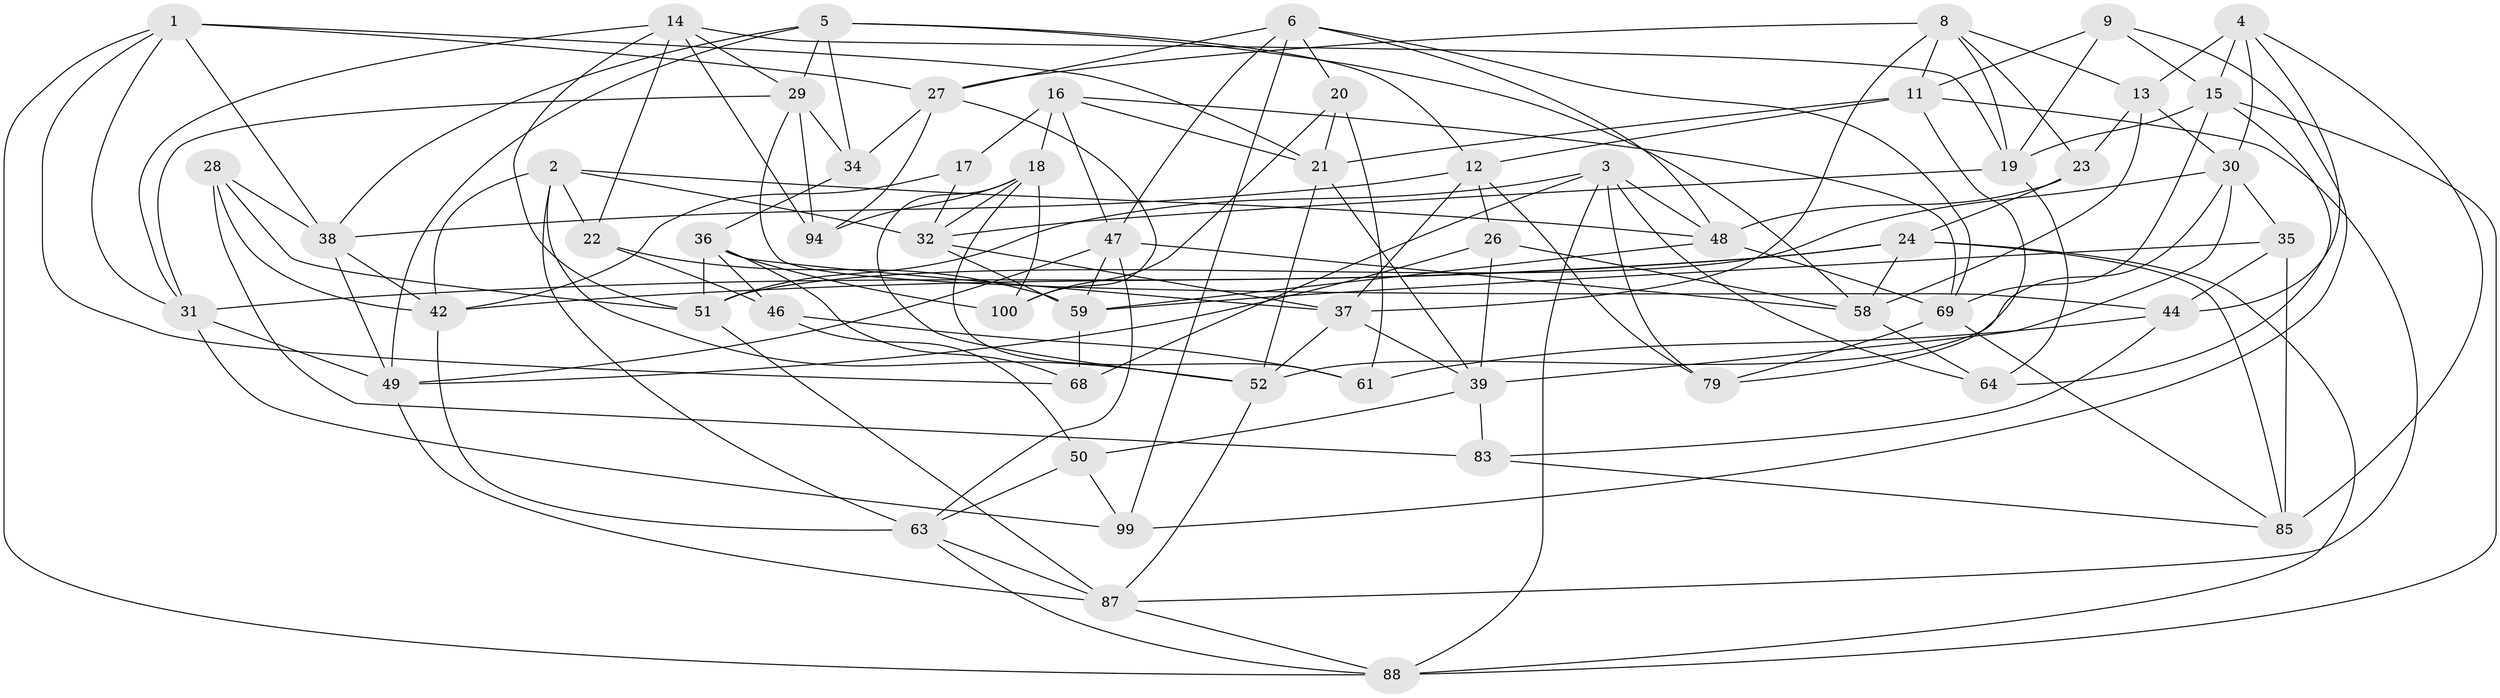 // original degree distribution, {4: 1.0}
// Generated by graph-tools (version 1.1) at 2025/39/02/21/25 10:39:01]
// undirected, 59 vertices, 155 edges
graph export_dot {
graph [start="1"]
  node [color=gray90,style=filled];
  1 [super="+40"];
  2 [super="+7"];
  3 [super="+54"];
  4 [super="+82"];
  5 [super="+96"];
  6 [super="+10"];
  8 [super="+86"];
  9;
  11 [super="+81"];
  12 [super="+62"];
  13 [super="+75"];
  14 [super="+41"];
  15 [super="+65"];
  16 [super="+25"];
  17;
  18 [super="+76"];
  19 [super="+55"];
  20;
  21 [super="+74"];
  22;
  23;
  24 [super="+80"];
  26;
  27 [super="+71"];
  28;
  29 [super="+60"];
  30 [super="+45"];
  31 [super="+43"];
  32 [super="+33"];
  34;
  35 [super="+66"];
  36 [super="+93"];
  37 [super="+53"];
  38 [super="+56"];
  39 [super="+95"];
  42 [super="+78"];
  44 [super="+57"];
  46;
  47 [super="+70"];
  48 [super="+90"];
  49 [super="+72"];
  50;
  51 [super="+84"];
  52 [super="+89"];
  58 [super="+73"];
  59 [super="+67"];
  61;
  63 [super="+91"];
  64;
  68;
  69 [super="+77"];
  79;
  83;
  85 [super="+92"];
  87 [super="+98"];
  88 [super="+97"];
  94;
  99;
  100;
  1 -- 88;
  1 -- 68;
  1 -- 31;
  1 -- 27;
  1 -- 21;
  1 -- 38;
  2 -- 22;
  2 -- 32;
  2 -- 63;
  2 -- 48;
  2 -- 42;
  2 -- 52;
  3 -- 48;
  3 -- 79;
  3 -- 64;
  3 -- 88;
  3 -- 68;
  3 -- 51;
  4 -- 30;
  4 -- 13 [weight=2];
  4 -- 15;
  4 -- 85;
  4 -- 44;
  5 -- 58;
  5 -- 29;
  5 -- 38;
  5 -- 49;
  5 -- 34;
  5 -- 12;
  6 -- 69;
  6 -- 99;
  6 -- 48;
  6 -- 20;
  6 -- 47;
  6 -- 27;
  8 -- 37;
  8 -- 23;
  8 -- 11;
  8 -- 27;
  8 -- 19;
  8 -- 13;
  9 -- 15;
  9 -- 99;
  9 -- 11;
  9 -- 19;
  11 -- 79;
  11 -- 87;
  11 -- 21;
  11 -- 12;
  12 -- 26;
  12 -- 38;
  12 -- 37;
  12 -- 79;
  13 -- 30;
  13 -- 23;
  13 -- 58;
  14 -- 51;
  14 -- 22;
  14 -- 94;
  14 -- 29;
  14 -- 31;
  14 -- 19;
  15 -- 64;
  15 -- 88;
  15 -- 69;
  15 -- 19;
  16 -- 17 [weight=2];
  16 -- 18;
  16 -- 69;
  16 -- 21;
  16 -- 47;
  17 -- 42;
  17 -- 32;
  18 -- 52;
  18 -- 100;
  18 -- 61;
  18 -- 94;
  18 -- 32;
  19 -- 64;
  19 -- 32;
  20 -- 61;
  20 -- 100;
  20 -- 21;
  21 -- 52;
  21 -- 39;
  22 -- 46;
  22 -- 59;
  23 -- 48;
  23 -- 24;
  24 -- 85;
  24 -- 31;
  24 -- 42;
  24 -- 88;
  24 -- 58;
  26 -- 39;
  26 -- 58;
  26 -- 49;
  27 -- 94;
  27 -- 100;
  27 -- 34;
  28 -- 38;
  28 -- 83;
  28 -- 42;
  28 -- 51;
  29 -- 94;
  29 -- 34;
  29 -- 31;
  29 -- 44;
  30 -- 51;
  30 -- 35;
  30 -- 52;
  30 -- 39;
  31 -- 49;
  31 -- 99;
  32 -- 59;
  32 -- 37;
  34 -- 36;
  35 -- 44 [weight=2];
  35 -- 59;
  35 -- 85 [weight=2];
  36 -- 68;
  36 -- 51;
  36 -- 100;
  36 -- 37;
  36 -- 46;
  37 -- 39;
  37 -- 52;
  38 -- 49;
  38 -- 42;
  39 -- 83;
  39 -- 50;
  42 -- 63;
  44 -- 61;
  44 -- 83;
  46 -- 50;
  46 -- 61;
  47 -- 63;
  47 -- 59;
  47 -- 58;
  47 -- 49;
  48 -- 59;
  48 -- 69;
  49 -- 87;
  50 -- 99;
  50 -- 63;
  51 -- 87;
  52 -- 87;
  58 -- 64;
  59 -- 68;
  63 -- 87;
  63 -- 88;
  69 -- 85;
  69 -- 79;
  83 -- 85;
  87 -- 88;
}
